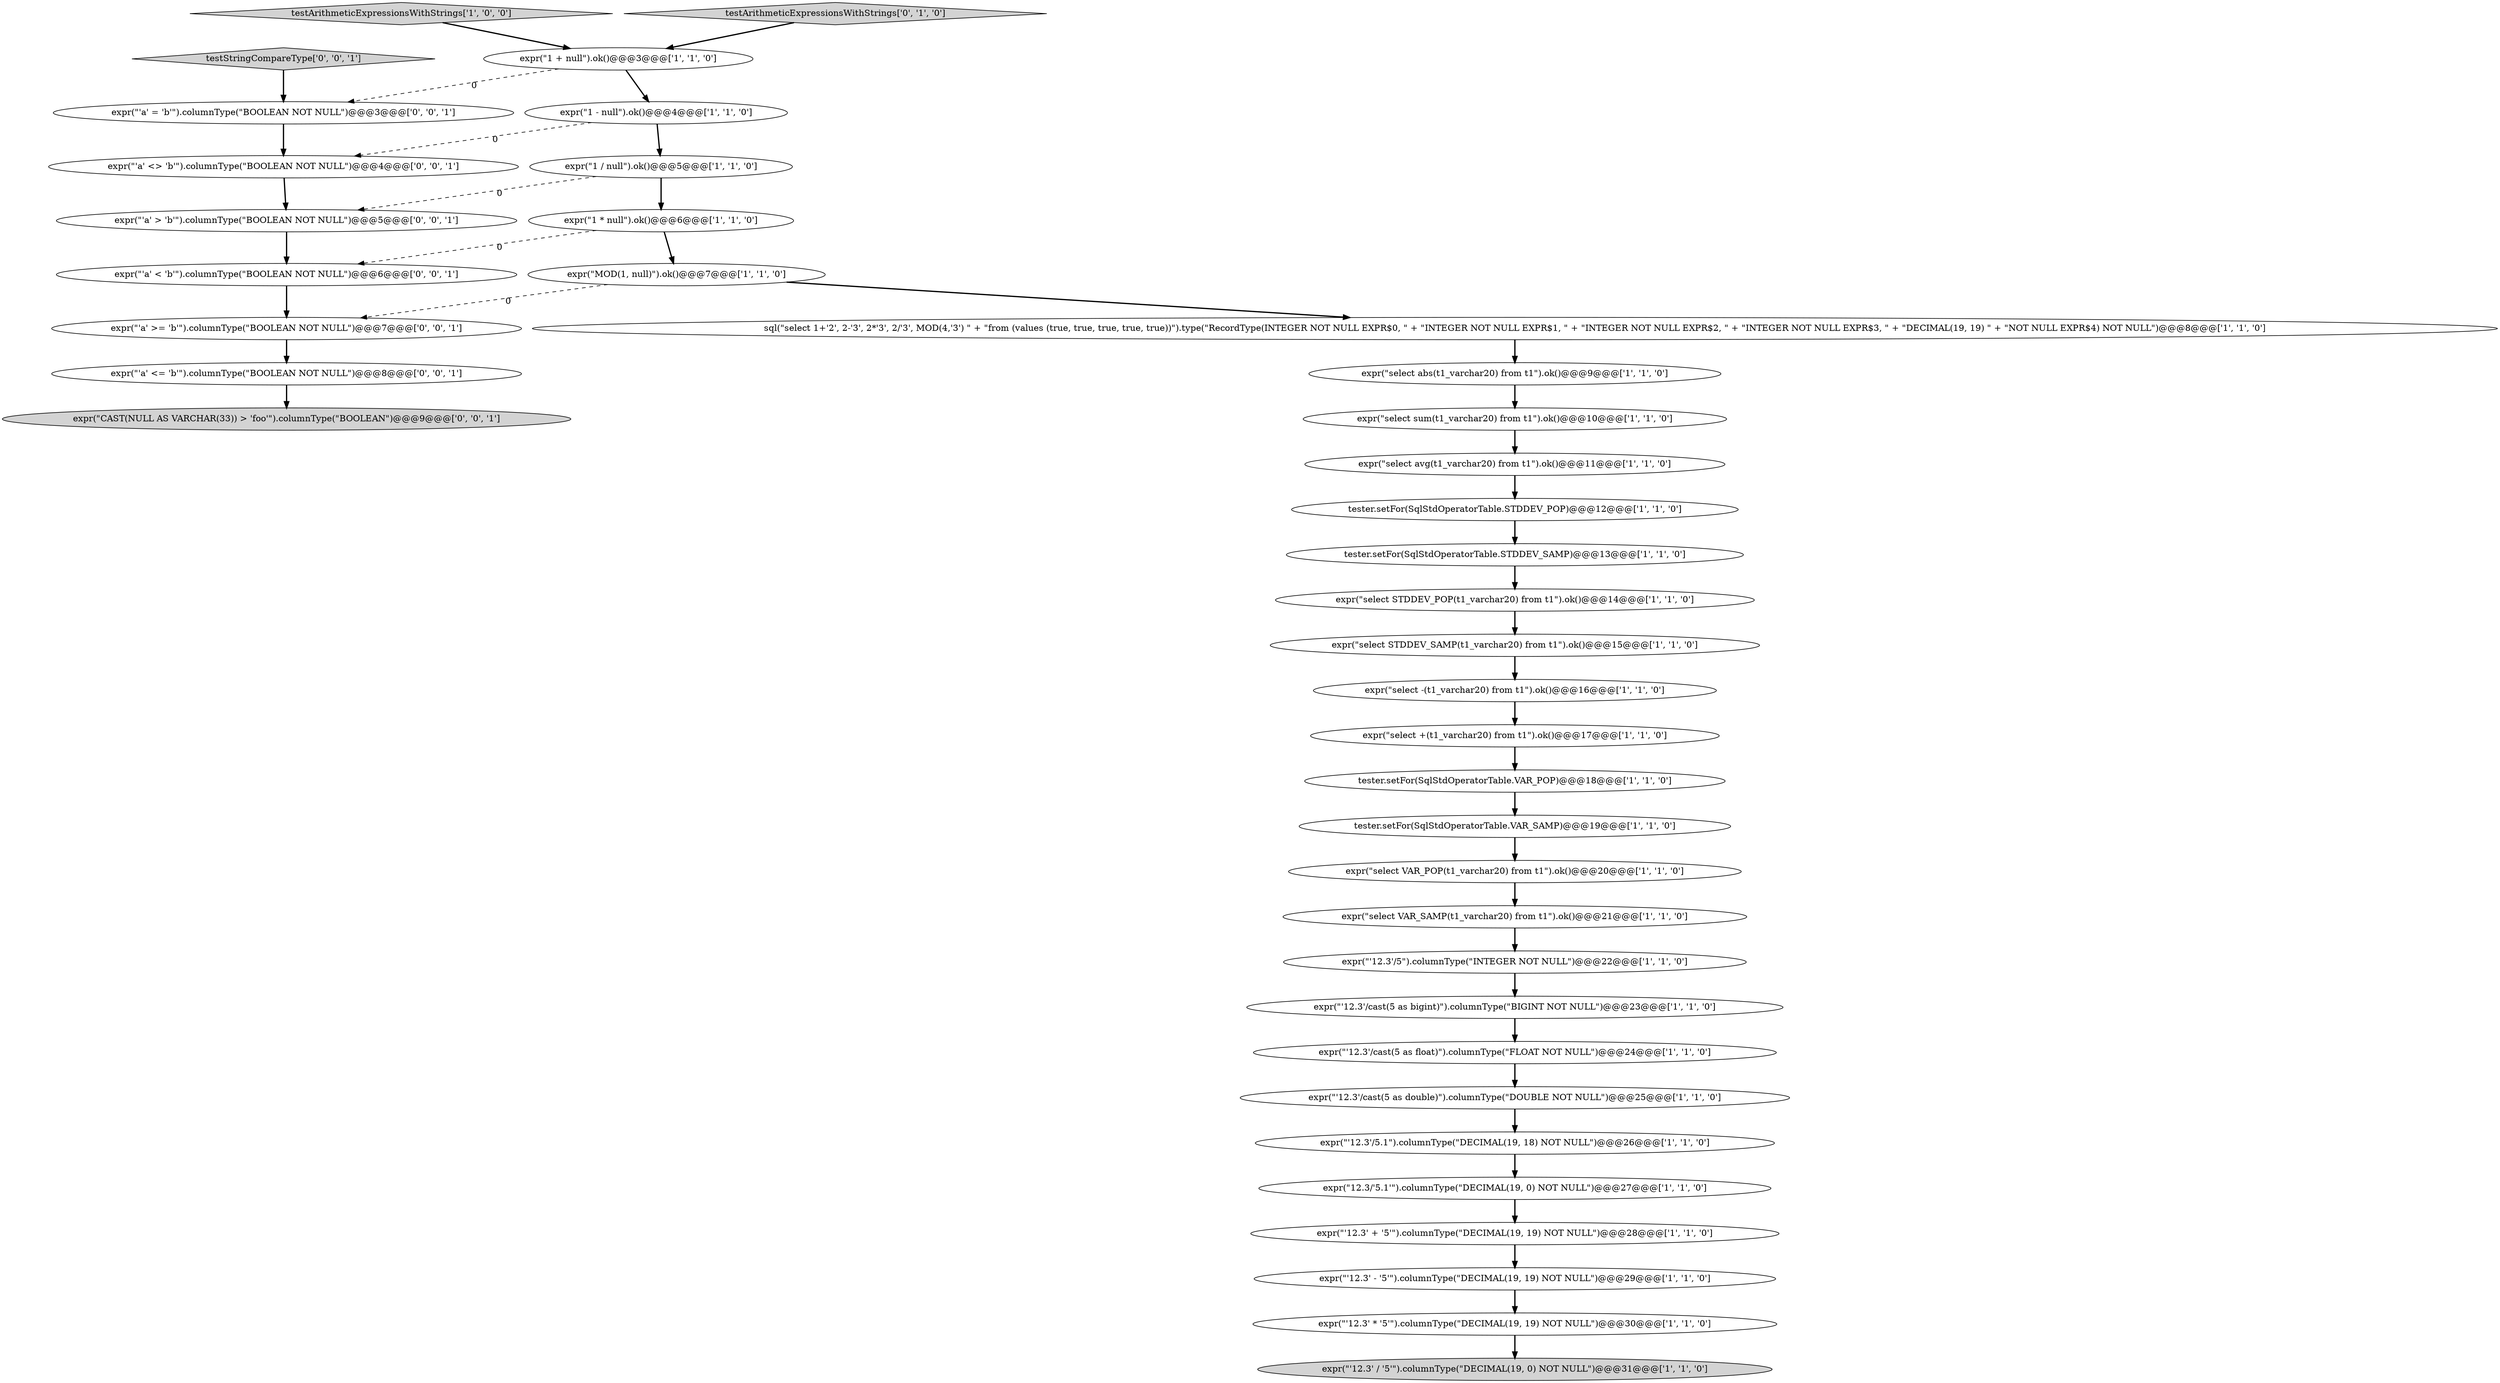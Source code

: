 digraph {
0 [style = filled, label = "tester.setFor(SqlStdOperatorTable.STDDEV_SAMP)@@@13@@@['1', '1', '0']", fillcolor = white, shape = ellipse image = "AAA0AAABBB1BBB"];
27 [style = filled, label = "testArithmeticExpressionsWithStrings['1', '0', '0']", fillcolor = lightgray, shape = diamond image = "AAA0AAABBB1BBB"];
25 [style = filled, label = "expr(\"'12.3' + '5'\").columnType(\"DECIMAL(19, 19) NOT NULL\")@@@28@@@['1', '1', '0']", fillcolor = white, shape = ellipse image = "AAA0AAABBB1BBB"];
4 [style = filled, label = "expr(\"select STDDEV_SAMP(t1_varchar20) from t1\").ok()@@@15@@@['1', '1', '0']", fillcolor = white, shape = ellipse image = "AAA0AAABBB1BBB"];
28 [style = filled, label = "expr(\"MOD(1, null)\").ok()@@@7@@@['1', '1', '0']", fillcolor = white, shape = ellipse image = "AAA0AAABBB1BBB"];
20 [style = filled, label = "tester.setFor(SqlStdOperatorTable.STDDEV_POP)@@@12@@@['1', '1', '0']", fillcolor = white, shape = ellipse image = "AAA0AAABBB1BBB"];
33 [style = filled, label = "expr(\"CAST(NULL AS VARCHAR(33)) > 'foo'\").columnType(\"BOOLEAN\")@@@9@@@['0', '0', '1']", fillcolor = lightgray, shape = ellipse image = "AAA0AAABBB3BBB"];
5 [style = filled, label = "expr(\"'12.3'/cast(5 as double)\").columnType(\"DOUBLE NOT NULL\")@@@25@@@['1', '1', '0']", fillcolor = white, shape = ellipse image = "AAA0AAABBB1BBB"];
34 [style = filled, label = "expr(\"'a' <> 'b'\").columnType(\"BOOLEAN NOT NULL\")@@@4@@@['0', '0', '1']", fillcolor = white, shape = ellipse image = "AAA0AAABBB3BBB"];
13 [style = filled, label = "expr(\"1 + null\").ok()@@@3@@@['1', '1', '0']", fillcolor = white, shape = ellipse image = "AAA0AAABBB1BBB"];
18 [style = filled, label = "expr(\"'12.3'/5\").columnType(\"INTEGER NOT NULL\")@@@22@@@['1', '1', '0']", fillcolor = white, shape = ellipse image = "AAA0AAABBB1BBB"];
12 [style = filled, label = "expr(\"1 * null\").ok()@@@6@@@['1', '1', '0']", fillcolor = white, shape = ellipse image = "AAA0AAABBB1BBB"];
6 [style = filled, label = "expr(\"select abs(t1_varchar20) from t1\").ok()@@@9@@@['1', '1', '0']", fillcolor = white, shape = ellipse image = "AAA0AAABBB1BBB"];
30 [style = filled, label = "testArithmeticExpressionsWithStrings['0', '1', '0']", fillcolor = lightgray, shape = diamond image = "AAA0AAABBB2BBB"];
32 [style = filled, label = "testStringCompareType['0', '0', '1']", fillcolor = lightgray, shape = diamond image = "AAA0AAABBB3BBB"];
19 [style = filled, label = "expr(\"select +(t1_varchar20) from t1\").ok()@@@17@@@['1', '1', '0']", fillcolor = white, shape = ellipse image = "AAA0AAABBB1BBB"];
29 [style = filled, label = "expr(\"'12.3' * '5'\").columnType(\"DECIMAL(19, 19) NOT NULL\")@@@30@@@['1', '1', '0']", fillcolor = white, shape = ellipse image = "AAA0AAABBB1BBB"];
2 [style = filled, label = "expr(\"select -(t1_varchar20) from t1\").ok()@@@16@@@['1', '1', '0']", fillcolor = white, shape = ellipse image = "AAA0AAABBB1BBB"];
22 [style = filled, label = "tester.setFor(SqlStdOperatorTable.VAR_SAMP)@@@19@@@['1', '1', '0']", fillcolor = white, shape = ellipse image = "AAA0AAABBB1BBB"];
38 [style = filled, label = "expr(\"'a' <= 'b'\").columnType(\"BOOLEAN NOT NULL\")@@@8@@@['0', '0', '1']", fillcolor = white, shape = ellipse image = "AAA0AAABBB3BBB"];
16 [style = filled, label = "expr(\"1 - null\").ok()@@@4@@@['1', '1', '0']", fillcolor = white, shape = ellipse image = "AAA0AAABBB1BBB"];
1 [style = filled, label = "expr(\"'12.3'/cast(5 as float)\").columnType(\"FLOAT NOT NULL\")@@@24@@@['1', '1', '0']", fillcolor = white, shape = ellipse image = "AAA0AAABBB1BBB"];
26 [style = filled, label = "expr(\"select VAR_POP(t1_varchar20) from t1\").ok()@@@20@@@['1', '1', '0']", fillcolor = white, shape = ellipse image = "AAA0AAABBB1BBB"];
8 [style = filled, label = "expr(\"select sum(t1_varchar20) from t1\").ok()@@@10@@@['1', '1', '0']", fillcolor = white, shape = ellipse image = "AAA0AAABBB1BBB"];
37 [style = filled, label = "expr(\"'a' < 'b'\").columnType(\"BOOLEAN NOT NULL\")@@@6@@@['0', '0', '1']", fillcolor = white, shape = ellipse image = "AAA0AAABBB3BBB"];
36 [style = filled, label = "expr(\"'a' = 'b'\").columnType(\"BOOLEAN NOT NULL\")@@@3@@@['0', '0', '1']", fillcolor = white, shape = ellipse image = "AAA0AAABBB3BBB"];
35 [style = filled, label = "expr(\"'a' > 'b'\").columnType(\"BOOLEAN NOT NULL\")@@@5@@@['0', '0', '1']", fillcolor = white, shape = ellipse image = "AAA0AAABBB3BBB"];
17 [style = filled, label = "expr(\"'12.3' / '5'\").columnType(\"DECIMAL(19, 0) NOT NULL\")@@@31@@@['1', '1', '0']", fillcolor = lightgray, shape = ellipse image = "AAA0AAABBB1BBB"];
24 [style = filled, label = "expr(\"1 / null\").ok()@@@5@@@['1', '1', '0']", fillcolor = white, shape = ellipse image = "AAA0AAABBB1BBB"];
31 [style = filled, label = "expr(\"'a' >= 'b'\").columnType(\"BOOLEAN NOT NULL\")@@@7@@@['0', '0', '1']", fillcolor = white, shape = ellipse image = "AAA0AAABBB3BBB"];
23 [style = filled, label = "expr(\"select STDDEV_POP(t1_varchar20) from t1\").ok()@@@14@@@['1', '1', '0']", fillcolor = white, shape = ellipse image = "AAA0AAABBB1BBB"];
14 [style = filled, label = "tester.setFor(SqlStdOperatorTable.VAR_POP)@@@18@@@['1', '1', '0']", fillcolor = white, shape = ellipse image = "AAA0AAABBB1BBB"];
9 [style = filled, label = "expr(\"'12.3'/5.1\").columnType(\"DECIMAL(19, 18) NOT NULL\")@@@26@@@['1', '1', '0']", fillcolor = white, shape = ellipse image = "AAA0AAABBB1BBB"];
21 [style = filled, label = "expr(\"'12.3'/cast(5 as bigint)\").columnType(\"BIGINT NOT NULL\")@@@23@@@['1', '1', '0']", fillcolor = white, shape = ellipse image = "AAA0AAABBB1BBB"];
10 [style = filled, label = "expr(\"select avg(t1_varchar20) from t1\").ok()@@@11@@@['1', '1', '0']", fillcolor = white, shape = ellipse image = "AAA0AAABBB1BBB"];
11 [style = filled, label = "expr(\"12.3/'5.1'\").columnType(\"DECIMAL(19, 0) NOT NULL\")@@@27@@@['1', '1', '0']", fillcolor = white, shape = ellipse image = "AAA0AAABBB1BBB"];
15 [style = filled, label = "expr(\"select VAR_SAMP(t1_varchar20) from t1\").ok()@@@21@@@['1', '1', '0']", fillcolor = white, shape = ellipse image = "AAA0AAABBB1BBB"];
7 [style = filled, label = "sql(\"select 1+'2', 2-'3', 2*'3', 2/'3', MOD(4,'3') \" + \"from (values (true, true, true, true, true))\").type(\"RecordType(INTEGER NOT NULL EXPR$0, \" + \"INTEGER NOT NULL EXPR$1, \" + \"INTEGER NOT NULL EXPR$2, \" + \"INTEGER NOT NULL EXPR$3, \" + \"DECIMAL(19, 19) \" + \"NOT NULL EXPR$4) NOT NULL\")@@@8@@@['1', '1', '0']", fillcolor = white, shape = ellipse image = "AAA0AAABBB1BBB"];
3 [style = filled, label = "expr(\"'12.3' - '5'\").columnType(\"DECIMAL(19, 19) NOT NULL\")@@@29@@@['1', '1', '0']", fillcolor = white, shape = ellipse image = "AAA0AAABBB1BBB"];
1->5 [style = bold, label=""];
27->13 [style = bold, label=""];
22->26 [style = bold, label=""];
8->10 [style = bold, label=""];
24->12 [style = bold, label=""];
10->20 [style = bold, label=""];
2->19 [style = bold, label=""];
29->17 [style = bold, label=""];
30->13 [style = bold, label=""];
12->28 [style = bold, label=""];
9->11 [style = bold, label=""];
5->9 [style = bold, label=""];
13->36 [style = dashed, label="0"];
12->37 [style = dashed, label="0"];
16->24 [style = bold, label=""];
20->0 [style = bold, label=""];
25->3 [style = bold, label=""];
14->22 [style = bold, label=""];
28->7 [style = bold, label=""];
23->4 [style = bold, label=""];
31->38 [style = bold, label=""];
4->2 [style = bold, label=""];
15->18 [style = bold, label=""];
13->16 [style = bold, label=""];
16->34 [style = dashed, label="0"];
0->23 [style = bold, label=""];
19->14 [style = bold, label=""];
28->31 [style = dashed, label="0"];
35->37 [style = bold, label=""];
37->31 [style = bold, label=""];
21->1 [style = bold, label=""];
6->8 [style = bold, label=""];
7->6 [style = bold, label=""];
26->15 [style = bold, label=""];
24->35 [style = dashed, label="0"];
32->36 [style = bold, label=""];
34->35 [style = bold, label=""];
18->21 [style = bold, label=""];
38->33 [style = bold, label=""];
3->29 [style = bold, label=""];
36->34 [style = bold, label=""];
11->25 [style = bold, label=""];
}
